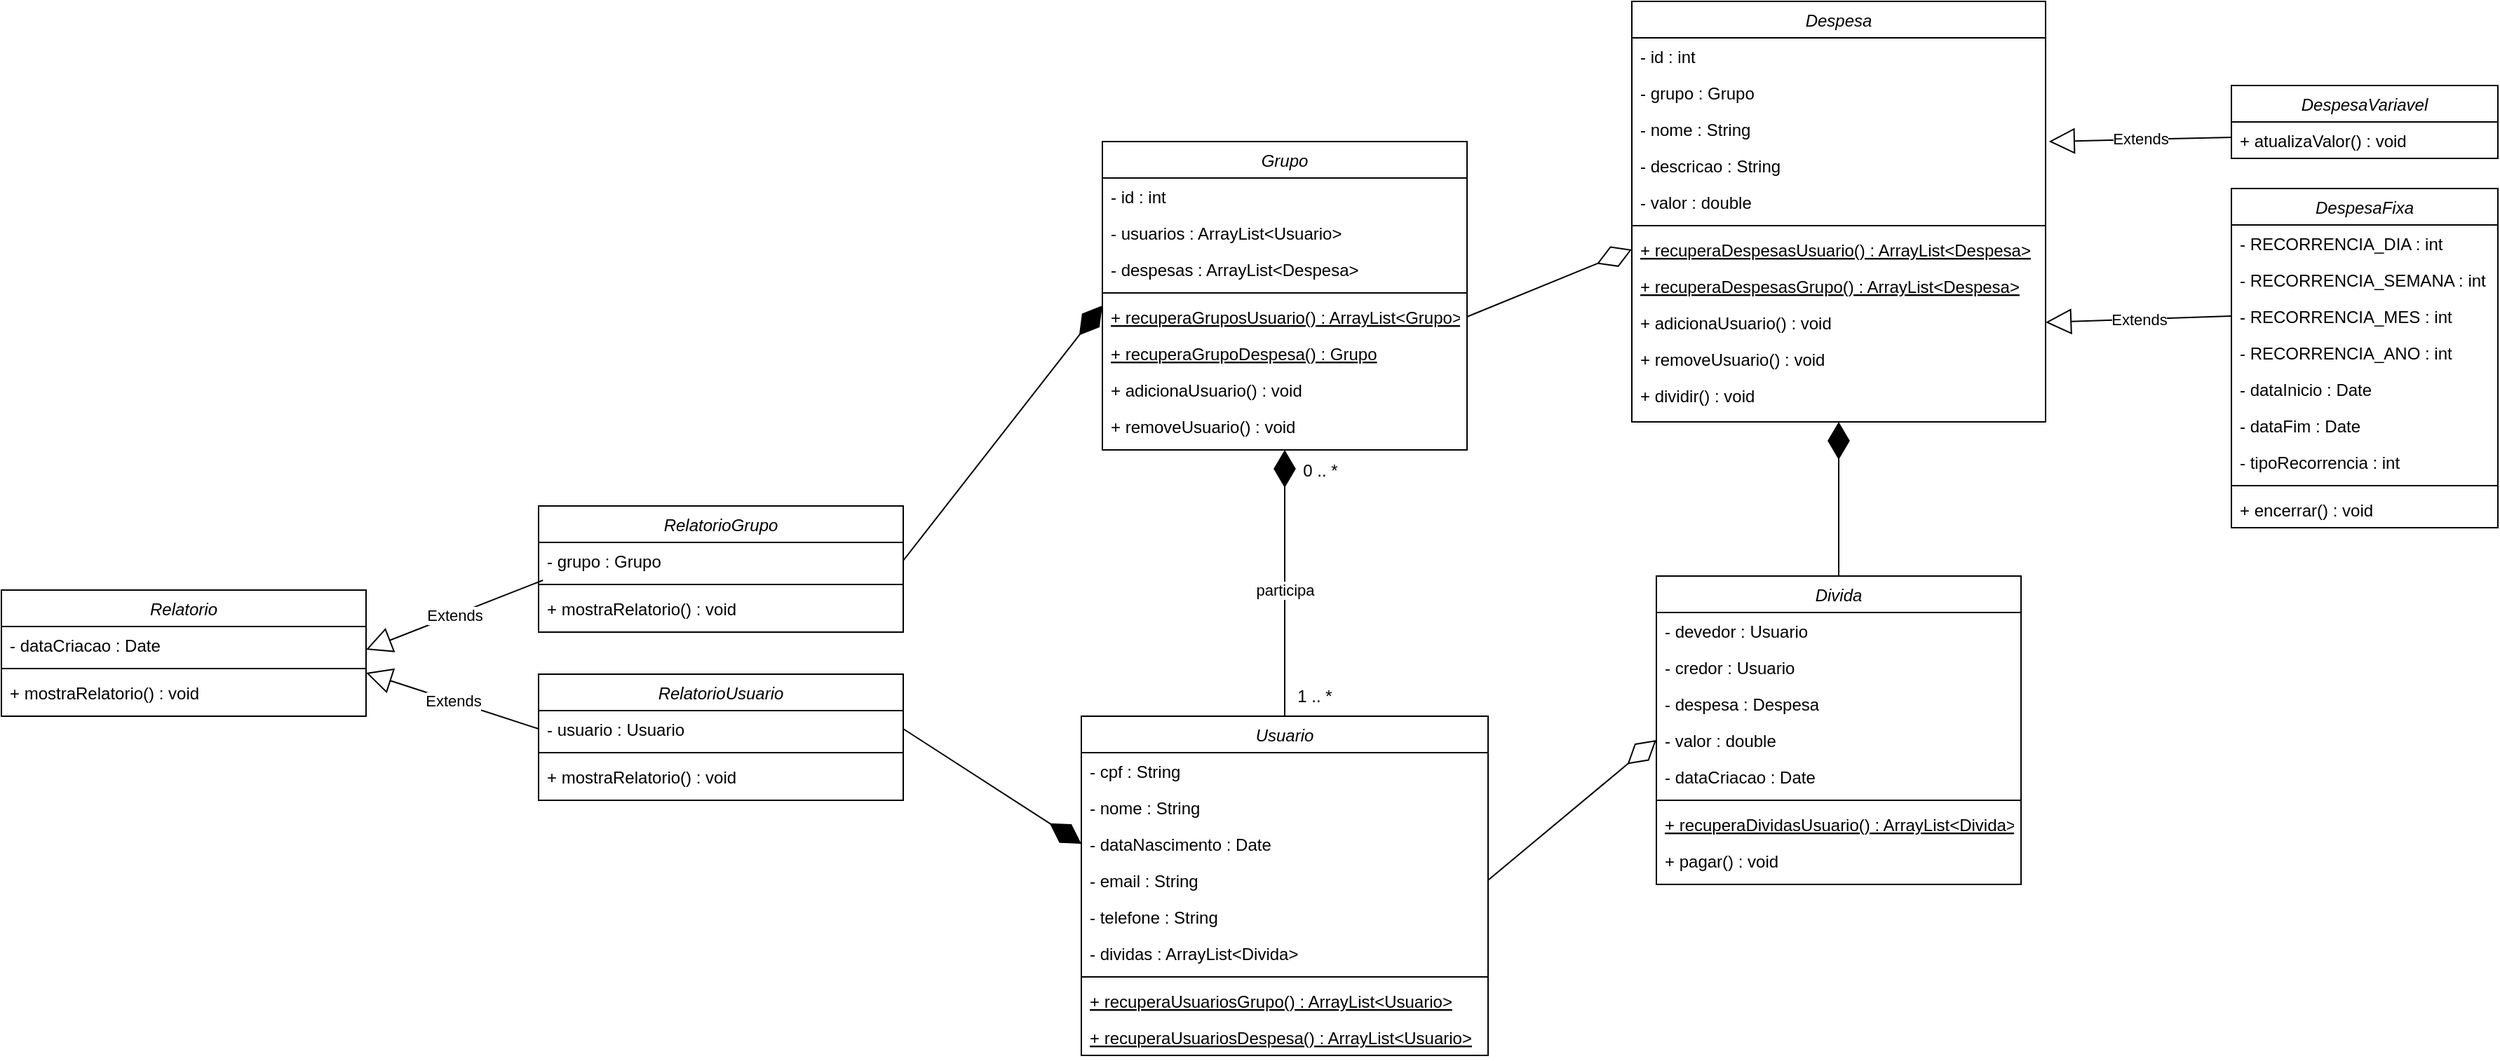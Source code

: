 <mxfile version="24.8.4">
  <diagram id="C5RBs43oDa-KdzZeNtuy" name="Page-1">
    <mxGraphModel dx="2220" dy="763" grid="1" gridSize="10" guides="1" tooltips="1" connect="1" arrows="1" fold="1" page="1" pageScale="1" pageWidth="827" pageHeight="1169" math="0" shadow="0">
      <root>
        <mxCell id="WIyWlLk6GJQsqaUBKTNV-0" />
        <mxCell id="WIyWlLk6GJQsqaUBKTNV-1" parent="WIyWlLk6GJQsqaUBKTNV-0" />
        <mxCell id="zkfFHV4jXpPFQw0GAbJ--0" value="Usuario" style="swimlane;fontStyle=2;align=center;verticalAlign=top;childLayout=stackLayout;horizontal=1;startSize=26;horizontalStack=0;resizeParent=1;resizeLast=0;collapsible=1;marginBottom=0;rounded=0;shadow=0;strokeWidth=1;" parent="WIyWlLk6GJQsqaUBKTNV-1" vertex="1">
          <mxGeometry x="350" y="630" width="290" height="242" as="geometry">
            <mxRectangle x="230" y="140" width="160" height="26" as="alternateBounds" />
          </mxGeometry>
        </mxCell>
        <mxCell id="zkfFHV4jXpPFQw0GAbJ--2" value="- cpf : String" style="text;align=left;verticalAlign=top;spacingLeft=4;spacingRight=4;overflow=hidden;rotatable=0;points=[[0,0.5],[1,0.5]];portConstraint=eastwest;rounded=0;shadow=0;html=0;" parent="zkfFHV4jXpPFQw0GAbJ--0" vertex="1">
          <mxGeometry y="26" width="290" height="26" as="geometry" />
        </mxCell>
        <mxCell id="zkfFHV4jXpPFQw0GAbJ--3" value="- nome : String" style="text;align=left;verticalAlign=top;spacingLeft=4;spacingRight=4;overflow=hidden;rotatable=0;points=[[0,0.5],[1,0.5]];portConstraint=eastwest;rounded=0;shadow=0;html=0;" parent="zkfFHV4jXpPFQw0GAbJ--0" vertex="1">
          <mxGeometry y="52" width="290" height="26" as="geometry" />
        </mxCell>
        <mxCell id="z_bwb70eLgM8Aj96mbFV-0" value="- dataNascimento : Date" style="text;align=left;verticalAlign=top;spacingLeft=4;spacingRight=4;overflow=hidden;rotatable=0;points=[[0,0.5],[1,0.5]];portConstraint=eastwest;rounded=0;shadow=0;html=0;" vertex="1" parent="zkfFHV4jXpPFQw0GAbJ--0">
          <mxGeometry y="78" width="290" height="26" as="geometry" />
        </mxCell>
        <mxCell id="z_bwb70eLgM8Aj96mbFV-1" value="- email : String" style="text;align=left;verticalAlign=top;spacingLeft=4;spacingRight=4;overflow=hidden;rotatable=0;points=[[0,0.5],[1,0.5]];portConstraint=eastwest;rounded=0;shadow=0;html=0;" vertex="1" parent="zkfFHV4jXpPFQw0GAbJ--0">
          <mxGeometry y="104" width="290" height="26" as="geometry" />
        </mxCell>
        <mxCell id="z_bwb70eLgM8Aj96mbFV-2" value="- telefone : String" style="text;align=left;verticalAlign=top;spacingLeft=4;spacingRight=4;overflow=hidden;rotatable=0;points=[[0,0.5],[1,0.5]];portConstraint=eastwest;rounded=0;shadow=0;html=0;" vertex="1" parent="zkfFHV4jXpPFQw0GAbJ--0">
          <mxGeometry y="130" width="290" height="26" as="geometry" />
        </mxCell>
        <mxCell id="z_bwb70eLgM8Aj96mbFV-3" value="- dividas : ArrayList&lt;Divida&gt;" style="text;align=left;verticalAlign=top;spacingLeft=4;spacingRight=4;overflow=hidden;rotatable=0;points=[[0,0.5],[1,0.5]];portConstraint=eastwest;rounded=0;shadow=0;html=0;" vertex="1" parent="zkfFHV4jXpPFQw0GAbJ--0">
          <mxGeometry y="156" width="290" height="26" as="geometry" />
        </mxCell>
        <mxCell id="zkfFHV4jXpPFQw0GAbJ--4" value="" style="line;html=1;strokeWidth=1;align=left;verticalAlign=middle;spacingTop=-1;spacingLeft=3;spacingRight=3;rotatable=0;labelPosition=right;points=[];portConstraint=eastwest;" parent="zkfFHV4jXpPFQw0GAbJ--0" vertex="1">
          <mxGeometry y="182" width="290" height="8" as="geometry" />
        </mxCell>
        <mxCell id="z_bwb70eLgM8Aj96mbFV-4" value="+ recuperaUsuariosGrupo() : ArrayList&lt;Usuario&gt;" style="text;align=left;verticalAlign=top;spacingLeft=4;spacingRight=4;overflow=hidden;rotatable=0;points=[[0,0.5],[1,0.5]];portConstraint=eastwest;fontStyle=4" vertex="1" parent="zkfFHV4jXpPFQw0GAbJ--0">
          <mxGeometry y="190" width="290" height="26" as="geometry" />
        </mxCell>
        <mxCell id="zkfFHV4jXpPFQw0GAbJ--5" value="+ recuperaUsuariosDespesa() : ArrayList&lt;Usuario&gt;" style="text;align=left;verticalAlign=top;spacingLeft=4;spacingRight=4;overflow=hidden;rotatable=0;points=[[0,0.5],[1,0.5]];portConstraint=eastwest;fontStyle=4" parent="zkfFHV4jXpPFQw0GAbJ--0" vertex="1">
          <mxGeometry y="216" width="290" height="26" as="geometry" />
        </mxCell>
        <mxCell id="z_bwb70eLgM8Aj96mbFV-6" value="Grupo" style="swimlane;fontStyle=2;align=center;verticalAlign=top;childLayout=stackLayout;horizontal=1;startSize=26;horizontalStack=0;resizeParent=1;resizeLast=0;collapsible=1;marginBottom=0;rounded=0;shadow=0;strokeWidth=1;" vertex="1" parent="WIyWlLk6GJQsqaUBKTNV-1">
          <mxGeometry x="365" y="220" width="260" height="220" as="geometry">
            <mxRectangle x="230" y="140" width="160" height="26" as="alternateBounds" />
          </mxGeometry>
        </mxCell>
        <mxCell id="z_bwb70eLgM8Aj96mbFV-7" value="- id : int" style="text;align=left;verticalAlign=top;spacingLeft=4;spacingRight=4;overflow=hidden;rotatable=0;points=[[0,0.5],[1,0.5]];portConstraint=eastwest;rounded=0;shadow=0;html=0;" vertex="1" parent="z_bwb70eLgM8Aj96mbFV-6">
          <mxGeometry y="26" width="260" height="26" as="geometry" />
        </mxCell>
        <mxCell id="z_bwb70eLgM8Aj96mbFV-8" value="- usuarios : ArrayList&lt;Usuario&gt;" style="text;align=left;verticalAlign=top;spacingLeft=4;spacingRight=4;overflow=hidden;rotatable=0;points=[[0,0.5],[1,0.5]];portConstraint=eastwest;rounded=0;shadow=0;html=0;" vertex="1" parent="z_bwb70eLgM8Aj96mbFV-6">
          <mxGeometry y="52" width="260" height="26" as="geometry" />
        </mxCell>
        <mxCell id="z_bwb70eLgM8Aj96mbFV-9" value="- despesas : ArrayList&lt;Despesa&gt;" style="text;align=left;verticalAlign=top;spacingLeft=4;spacingRight=4;overflow=hidden;rotatable=0;points=[[0,0.5],[1,0.5]];portConstraint=eastwest;rounded=0;shadow=0;html=0;" vertex="1" parent="z_bwb70eLgM8Aj96mbFV-6">
          <mxGeometry y="78" width="260" height="26" as="geometry" />
        </mxCell>
        <mxCell id="z_bwb70eLgM8Aj96mbFV-13" value="" style="line;html=1;strokeWidth=1;align=left;verticalAlign=middle;spacingTop=-1;spacingLeft=3;spacingRight=3;rotatable=0;labelPosition=right;points=[];portConstraint=eastwest;" vertex="1" parent="z_bwb70eLgM8Aj96mbFV-6">
          <mxGeometry y="104" width="260" height="8" as="geometry" />
        </mxCell>
        <mxCell id="z_bwb70eLgM8Aj96mbFV-14" value="+ recuperaGruposUsuario() : ArrayList&lt;Grupo&gt;" style="text;align=left;verticalAlign=top;spacingLeft=4;spacingRight=4;overflow=hidden;rotatable=0;points=[[0,0.5],[1,0.5]];portConstraint=eastwest;fontStyle=4" vertex="1" parent="z_bwb70eLgM8Aj96mbFV-6">
          <mxGeometry y="112" width="260" height="26" as="geometry" />
        </mxCell>
        <mxCell id="z_bwb70eLgM8Aj96mbFV-16" value="+ recuperaGrupoDespesa() : Grupo" style="text;align=left;verticalAlign=top;spacingLeft=4;spacingRight=4;overflow=hidden;rotatable=0;points=[[0,0.5],[1,0.5]];portConstraint=eastwest;fontStyle=4" vertex="1" parent="z_bwb70eLgM8Aj96mbFV-6">
          <mxGeometry y="138" width="260" height="26" as="geometry" />
        </mxCell>
        <mxCell id="z_bwb70eLgM8Aj96mbFV-17" value="+ adicionaUsuario() : void" style="text;align=left;verticalAlign=top;spacingLeft=4;spacingRight=4;overflow=hidden;rotatable=0;points=[[0,0.5],[1,0.5]];portConstraint=eastwest;fontStyle=0" vertex="1" parent="z_bwb70eLgM8Aj96mbFV-6">
          <mxGeometry y="164" width="260" height="26" as="geometry" />
        </mxCell>
        <mxCell id="z_bwb70eLgM8Aj96mbFV-15" value="+ removeUsuario() : void" style="text;align=left;verticalAlign=top;spacingLeft=4;spacingRight=4;overflow=hidden;rotatable=0;points=[[0,0.5],[1,0.5]];portConstraint=eastwest;fontStyle=0" vertex="1" parent="z_bwb70eLgM8Aj96mbFV-6">
          <mxGeometry y="190" width="260" height="26" as="geometry" />
        </mxCell>
        <mxCell id="z_bwb70eLgM8Aj96mbFV-18" value="Despesa" style="swimlane;fontStyle=2;align=center;verticalAlign=top;childLayout=stackLayout;horizontal=1;startSize=26;horizontalStack=0;resizeParent=1;resizeLast=0;collapsible=1;marginBottom=0;rounded=0;shadow=0;strokeWidth=1;" vertex="1" parent="WIyWlLk6GJQsqaUBKTNV-1">
          <mxGeometry x="742.5" y="120" width="295" height="300" as="geometry">
            <mxRectangle x="230" y="140" width="160" height="26" as="alternateBounds" />
          </mxGeometry>
        </mxCell>
        <mxCell id="z_bwb70eLgM8Aj96mbFV-32" value="- id : int" style="text;align=left;verticalAlign=top;spacingLeft=4;spacingRight=4;overflow=hidden;rotatable=0;points=[[0,0.5],[1,0.5]];portConstraint=eastwest;rounded=0;shadow=0;html=0;" vertex="1" parent="z_bwb70eLgM8Aj96mbFV-18">
          <mxGeometry y="26" width="295" height="26" as="geometry" />
        </mxCell>
        <mxCell id="z_bwb70eLgM8Aj96mbFV-20" value="- grupo : Grupo" style="text;align=left;verticalAlign=top;spacingLeft=4;spacingRight=4;overflow=hidden;rotatable=0;points=[[0,0.5],[1,0.5]];portConstraint=eastwest;rounded=0;shadow=0;html=0;" vertex="1" parent="z_bwb70eLgM8Aj96mbFV-18">
          <mxGeometry y="52" width="295" height="26" as="geometry" />
        </mxCell>
        <mxCell id="z_bwb70eLgM8Aj96mbFV-21" value="- nome : String" style="text;align=left;verticalAlign=top;spacingLeft=4;spacingRight=4;overflow=hidden;rotatable=0;points=[[0,0.5],[1,0.5]];portConstraint=eastwest;rounded=0;shadow=0;html=0;" vertex="1" parent="z_bwb70eLgM8Aj96mbFV-18">
          <mxGeometry y="78" width="295" height="26" as="geometry" />
        </mxCell>
        <mxCell id="z_bwb70eLgM8Aj96mbFV-22" value="- descricao : String" style="text;align=left;verticalAlign=top;spacingLeft=4;spacingRight=4;overflow=hidden;rotatable=0;points=[[0,0.5],[1,0.5]];portConstraint=eastwest;rounded=0;shadow=0;html=0;" vertex="1" parent="z_bwb70eLgM8Aj96mbFV-18">
          <mxGeometry y="104" width="295" height="26" as="geometry" />
        </mxCell>
        <mxCell id="z_bwb70eLgM8Aj96mbFV-23" value="- valor : double" style="text;align=left;verticalAlign=top;spacingLeft=4;spacingRight=4;overflow=hidden;rotatable=0;points=[[0,0.5],[1,0.5]];portConstraint=eastwest;rounded=0;shadow=0;html=0;" vertex="1" parent="z_bwb70eLgM8Aj96mbFV-18">
          <mxGeometry y="130" width="295" height="26" as="geometry" />
        </mxCell>
        <mxCell id="z_bwb70eLgM8Aj96mbFV-25" value="" style="line;html=1;strokeWidth=1;align=left;verticalAlign=middle;spacingTop=-1;spacingLeft=3;spacingRight=3;rotatable=0;labelPosition=right;points=[];portConstraint=eastwest;" vertex="1" parent="z_bwb70eLgM8Aj96mbFV-18">
          <mxGeometry y="156" width="295" height="8" as="geometry" />
        </mxCell>
        <mxCell id="z_bwb70eLgM8Aj96mbFV-26" value="+ recuperaDespesasUsuario() : ArrayList&lt;Despesa&gt;" style="text;align=left;verticalAlign=top;spacingLeft=4;spacingRight=4;overflow=hidden;rotatable=0;points=[[0,0.5],[1,0.5]];portConstraint=eastwest;fontStyle=4" vertex="1" parent="z_bwb70eLgM8Aj96mbFV-18">
          <mxGeometry y="164" width="295" height="26" as="geometry" />
        </mxCell>
        <mxCell id="z_bwb70eLgM8Aj96mbFV-27" value="+ recuperaDespesasGrupo() : ArrayList&lt;Despesa&gt;" style="text;align=left;verticalAlign=top;spacingLeft=4;spacingRight=4;overflow=hidden;rotatable=0;points=[[0,0.5],[1,0.5]];portConstraint=eastwest;fontStyle=4" vertex="1" parent="z_bwb70eLgM8Aj96mbFV-18">
          <mxGeometry y="190" width="295" height="26" as="geometry" />
        </mxCell>
        <mxCell id="z_bwb70eLgM8Aj96mbFV-28" value="+ adicionaUsuario() : void" style="text;align=left;verticalAlign=top;spacingLeft=4;spacingRight=4;overflow=hidden;rotatable=0;points=[[0,0.5],[1,0.5]];portConstraint=eastwest;fontStyle=0" vertex="1" parent="z_bwb70eLgM8Aj96mbFV-18">
          <mxGeometry y="216" width="295" height="26" as="geometry" />
        </mxCell>
        <mxCell id="z_bwb70eLgM8Aj96mbFV-29" value="+ removeUsuario() : void" style="text;align=left;verticalAlign=top;spacingLeft=4;spacingRight=4;overflow=hidden;rotatable=0;points=[[0,0.5],[1,0.5]];portConstraint=eastwest;fontStyle=0" vertex="1" parent="z_bwb70eLgM8Aj96mbFV-18">
          <mxGeometry y="242" width="295" height="26" as="geometry" />
        </mxCell>
        <mxCell id="z_bwb70eLgM8Aj96mbFV-30" value="+ dividir() : void" style="text;align=left;verticalAlign=top;spacingLeft=4;spacingRight=4;overflow=hidden;rotatable=0;points=[[0,0.5],[1,0.5]];portConstraint=eastwest;fontStyle=0" vertex="1" parent="z_bwb70eLgM8Aj96mbFV-18">
          <mxGeometry y="268" width="295" height="26" as="geometry" />
        </mxCell>
        <mxCell id="z_bwb70eLgM8Aj96mbFV-33" value="DespesaFixa" style="swimlane;fontStyle=2;align=center;verticalAlign=top;childLayout=stackLayout;horizontal=1;startSize=26;horizontalStack=0;resizeParent=1;resizeLast=0;collapsible=1;marginBottom=0;rounded=0;shadow=0;strokeWidth=1;" vertex="1" parent="WIyWlLk6GJQsqaUBKTNV-1">
          <mxGeometry x="1170" y="253.5" width="190" height="242" as="geometry">
            <mxRectangle x="230" y="140" width="160" height="26" as="alternateBounds" />
          </mxGeometry>
        </mxCell>
        <mxCell id="z_bwb70eLgM8Aj96mbFV-34" value="- RECORRENCIA_DIA : int" style="text;align=left;verticalAlign=top;spacingLeft=4;spacingRight=4;overflow=hidden;rotatable=0;points=[[0,0.5],[1,0.5]];portConstraint=eastwest;rounded=0;shadow=0;html=0;" vertex="1" parent="z_bwb70eLgM8Aj96mbFV-33">
          <mxGeometry y="26" width="190" height="26" as="geometry" />
        </mxCell>
        <mxCell id="z_bwb70eLgM8Aj96mbFV-35" value="- RECORRENCIA_SEMANA : int" style="text;align=left;verticalAlign=top;spacingLeft=4;spacingRight=4;overflow=hidden;rotatable=0;points=[[0,0.5],[1,0.5]];portConstraint=eastwest;rounded=0;shadow=0;html=0;" vertex="1" parent="z_bwb70eLgM8Aj96mbFV-33">
          <mxGeometry y="52" width="190" height="26" as="geometry" />
        </mxCell>
        <mxCell id="z_bwb70eLgM8Aj96mbFV-36" value="- RECORRENCIA_MES : int" style="text;align=left;verticalAlign=top;spacingLeft=4;spacingRight=4;overflow=hidden;rotatable=0;points=[[0,0.5],[1,0.5]];portConstraint=eastwest;rounded=0;shadow=0;html=0;" vertex="1" parent="z_bwb70eLgM8Aj96mbFV-33">
          <mxGeometry y="78" width="190" height="26" as="geometry" />
        </mxCell>
        <mxCell id="z_bwb70eLgM8Aj96mbFV-37" value="- RECORRENCIA_ANO : int" style="text;align=left;verticalAlign=top;spacingLeft=4;spacingRight=4;overflow=hidden;rotatable=0;points=[[0,0.5],[1,0.5]];portConstraint=eastwest;rounded=0;shadow=0;html=0;" vertex="1" parent="z_bwb70eLgM8Aj96mbFV-33">
          <mxGeometry y="104" width="190" height="26" as="geometry" />
        </mxCell>
        <mxCell id="z_bwb70eLgM8Aj96mbFV-46" value="- dataInicio : Date" style="text;align=left;verticalAlign=top;spacingLeft=4;spacingRight=4;overflow=hidden;rotatable=0;points=[[0,0.5],[1,0.5]];portConstraint=eastwest;rounded=0;shadow=0;html=0;" vertex="1" parent="z_bwb70eLgM8Aj96mbFV-33">
          <mxGeometry y="130" width="190" height="26" as="geometry" />
        </mxCell>
        <mxCell id="z_bwb70eLgM8Aj96mbFV-47" value="- dataFim : Date" style="text;align=left;verticalAlign=top;spacingLeft=4;spacingRight=4;overflow=hidden;rotatable=0;points=[[0,0.5],[1,0.5]];portConstraint=eastwest;rounded=0;shadow=0;html=0;" vertex="1" parent="z_bwb70eLgM8Aj96mbFV-33">
          <mxGeometry y="156" width="190" height="26" as="geometry" />
        </mxCell>
        <mxCell id="z_bwb70eLgM8Aj96mbFV-48" value="- tipoRecorrencia : int" style="text;align=left;verticalAlign=top;spacingLeft=4;spacingRight=4;overflow=hidden;rotatable=0;points=[[0,0.5],[1,0.5]];portConstraint=eastwest;rounded=0;shadow=0;html=0;" vertex="1" parent="z_bwb70eLgM8Aj96mbFV-33">
          <mxGeometry y="182" width="190" height="26" as="geometry" />
        </mxCell>
        <mxCell id="z_bwb70eLgM8Aj96mbFV-39" value="" style="line;html=1;strokeWidth=1;align=left;verticalAlign=middle;spacingTop=-1;spacingLeft=3;spacingRight=3;rotatable=0;labelPosition=right;points=[];portConstraint=eastwest;" vertex="1" parent="z_bwb70eLgM8Aj96mbFV-33">
          <mxGeometry y="208" width="190" height="8" as="geometry" />
        </mxCell>
        <mxCell id="z_bwb70eLgM8Aj96mbFV-42" value="+ encerrar() : void" style="text;align=left;verticalAlign=top;spacingLeft=4;spacingRight=4;overflow=hidden;rotatable=0;points=[[0,0.5],[1,0.5]];portConstraint=eastwest;fontStyle=0" vertex="1" parent="z_bwb70eLgM8Aj96mbFV-33">
          <mxGeometry y="216" width="190" height="26" as="geometry" />
        </mxCell>
        <mxCell id="z_bwb70eLgM8Aj96mbFV-49" value="DespesaVariavel" style="swimlane;fontStyle=2;align=center;verticalAlign=top;childLayout=stackLayout;horizontal=1;startSize=26;horizontalStack=0;resizeParent=1;resizeLast=0;collapsible=1;marginBottom=0;rounded=0;shadow=0;strokeWidth=1;" vertex="1" parent="WIyWlLk6GJQsqaUBKTNV-1">
          <mxGeometry x="1170" y="180" width="190" height="52" as="geometry">
            <mxRectangle x="230" y="140" width="160" height="26" as="alternateBounds" />
          </mxGeometry>
        </mxCell>
        <mxCell id="z_bwb70eLgM8Aj96mbFV-58" value="+ atualizaValor() : void" style="text;align=left;verticalAlign=top;spacingLeft=4;spacingRight=4;overflow=hidden;rotatable=0;points=[[0,0.5],[1,0.5]];portConstraint=eastwest;fontStyle=0" vertex="1" parent="z_bwb70eLgM8Aj96mbFV-49">
          <mxGeometry y="26" width="190" height="22" as="geometry" />
        </mxCell>
        <mxCell id="z_bwb70eLgM8Aj96mbFV-59" value="Divida" style="swimlane;fontStyle=2;align=center;verticalAlign=top;childLayout=stackLayout;horizontal=1;startSize=26;horizontalStack=0;resizeParent=1;resizeLast=0;collapsible=1;marginBottom=0;rounded=0;shadow=0;strokeWidth=1;" vertex="1" parent="WIyWlLk6GJQsqaUBKTNV-1">
          <mxGeometry x="760" y="530" width="260" height="220" as="geometry">
            <mxRectangle x="230" y="140" width="160" height="26" as="alternateBounds" />
          </mxGeometry>
        </mxCell>
        <mxCell id="z_bwb70eLgM8Aj96mbFV-60" value="- devedor : Usuario" style="text;align=left;verticalAlign=top;spacingLeft=4;spacingRight=4;overflow=hidden;rotatable=0;points=[[0,0.5],[1,0.5]];portConstraint=eastwest;rounded=0;shadow=0;html=0;" vertex="1" parent="z_bwb70eLgM8Aj96mbFV-59">
          <mxGeometry y="26" width="260" height="26" as="geometry" />
        </mxCell>
        <mxCell id="z_bwb70eLgM8Aj96mbFV-61" value="- credor : Usuario" style="text;align=left;verticalAlign=top;spacingLeft=4;spacingRight=4;overflow=hidden;rotatable=0;points=[[0,0.5],[1,0.5]];portConstraint=eastwest;rounded=0;shadow=0;html=0;" vertex="1" parent="z_bwb70eLgM8Aj96mbFV-59">
          <mxGeometry y="52" width="260" height="26" as="geometry" />
        </mxCell>
        <mxCell id="z_bwb70eLgM8Aj96mbFV-62" value="- despesa : Despesa" style="text;align=left;verticalAlign=top;spacingLeft=4;spacingRight=4;overflow=hidden;rotatable=0;points=[[0,0.5],[1,0.5]];portConstraint=eastwest;rounded=0;shadow=0;html=0;" vertex="1" parent="z_bwb70eLgM8Aj96mbFV-59">
          <mxGeometry y="78" width="260" height="26" as="geometry" />
        </mxCell>
        <mxCell id="z_bwb70eLgM8Aj96mbFV-63" value="- valor : double" style="text;align=left;verticalAlign=top;spacingLeft=4;spacingRight=4;overflow=hidden;rotatable=0;points=[[0,0.5],[1,0.5]];portConstraint=eastwest;rounded=0;shadow=0;html=0;" vertex="1" parent="z_bwb70eLgM8Aj96mbFV-59">
          <mxGeometry y="104" width="260" height="26" as="geometry" />
        </mxCell>
        <mxCell id="z_bwb70eLgM8Aj96mbFV-64" value="- dataCriacao : Date" style="text;align=left;verticalAlign=top;spacingLeft=4;spacingRight=4;overflow=hidden;rotatable=0;points=[[0,0.5],[1,0.5]];portConstraint=eastwest;rounded=0;shadow=0;html=0;" vertex="1" parent="z_bwb70eLgM8Aj96mbFV-59">
          <mxGeometry y="130" width="260" height="26" as="geometry" />
        </mxCell>
        <mxCell id="z_bwb70eLgM8Aj96mbFV-67" value="" style="line;html=1;strokeWidth=1;align=left;verticalAlign=middle;spacingTop=-1;spacingLeft=3;spacingRight=3;rotatable=0;labelPosition=right;points=[];portConstraint=eastwest;" vertex="1" parent="z_bwb70eLgM8Aj96mbFV-59">
          <mxGeometry y="156" width="260" height="8" as="geometry" />
        </mxCell>
        <mxCell id="z_bwb70eLgM8Aj96mbFV-68" value="+ recuperaDividasUsuario() : ArrayList&lt;Divida&gt;" style="text;align=left;verticalAlign=top;spacingLeft=4;spacingRight=4;overflow=hidden;rotatable=0;points=[[0,0.5],[1,0.5]];portConstraint=eastwest;fontStyle=4" vertex="1" parent="z_bwb70eLgM8Aj96mbFV-59">
          <mxGeometry y="164" width="260" height="26" as="geometry" />
        </mxCell>
        <mxCell id="z_bwb70eLgM8Aj96mbFV-69" value="+ pagar() : void" style="text;align=left;verticalAlign=top;spacingLeft=4;spacingRight=4;overflow=hidden;rotatable=0;points=[[0,0.5],[1,0.5]];portConstraint=eastwest;fontStyle=0" vertex="1" parent="z_bwb70eLgM8Aj96mbFV-59">
          <mxGeometry y="190" width="260" height="26" as="geometry" />
        </mxCell>
        <mxCell id="z_bwb70eLgM8Aj96mbFV-70" value="Relatorio" style="swimlane;fontStyle=2;align=center;verticalAlign=top;childLayout=stackLayout;horizontal=1;startSize=26;horizontalStack=0;resizeParent=1;resizeLast=0;collapsible=1;marginBottom=0;rounded=0;shadow=0;strokeWidth=1;" vertex="1" parent="WIyWlLk6GJQsqaUBKTNV-1">
          <mxGeometry x="-420" y="540" width="260" height="90" as="geometry">
            <mxRectangle x="230" y="140" width="160" height="26" as="alternateBounds" />
          </mxGeometry>
        </mxCell>
        <mxCell id="z_bwb70eLgM8Aj96mbFV-71" value="- dataCriacao : Date" style="text;align=left;verticalAlign=top;spacingLeft=4;spacingRight=4;overflow=hidden;rotatable=0;points=[[0,0.5],[1,0.5]];portConstraint=eastwest;rounded=0;shadow=0;html=0;" vertex="1" parent="z_bwb70eLgM8Aj96mbFV-70">
          <mxGeometry y="26" width="260" height="26" as="geometry" />
        </mxCell>
        <mxCell id="z_bwb70eLgM8Aj96mbFV-76" value="" style="line;html=1;strokeWidth=1;align=left;verticalAlign=middle;spacingTop=-1;spacingLeft=3;spacingRight=3;rotatable=0;labelPosition=right;points=[];portConstraint=eastwest;" vertex="1" parent="z_bwb70eLgM8Aj96mbFV-70">
          <mxGeometry y="52" width="260" height="8" as="geometry" />
        </mxCell>
        <mxCell id="z_bwb70eLgM8Aj96mbFV-78" value="+ mostraRelatorio() : void" style="text;align=left;verticalAlign=top;spacingLeft=4;spacingRight=4;overflow=hidden;rotatable=0;points=[[0,0.5],[1,0.5]];portConstraint=eastwest;fontStyle=0" vertex="1" parent="z_bwb70eLgM8Aj96mbFV-70">
          <mxGeometry y="60" width="260" height="26" as="geometry" />
        </mxCell>
        <mxCell id="z_bwb70eLgM8Aj96mbFV-79" value="RelatorioUsuario" style="swimlane;fontStyle=2;align=center;verticalAlign=top;childLayout=stackLayout;horizontal=1;startSize=26;horizontalStack=0;resizeParent=1;resizeLast=0;collapsible=1;marginBottom=0;rounded=0;shadow=0;strokeWidth=1;" vertex="1" parent="WIyWlLk6GJQsqaUBKTNV-1">
          <mxGeometry x="-37" y="600" width="260" height="90" as="geometry">
            <mxRectangle x="230" y="140" width="160" height="26" as="alternateBounds" />
          </mxGeometry>
        </mxCell>
        <mxCell id="z_bwb70eLgM8Aj96mbFV-80" value="- usuario : Usuario" style="text;align=left;verticalAlign=top;spacingLeft=4;spacingRight=4;overflow=hidden;rotatable=0;points=[[0,0.5],[1,0.5]];portConstraint=eastwest;rounded=0;shadow=0;html=0;" vertex="1" parent="z_bwb70eLgM8Aj96mbFV-79">
          <mxGeometry y="26" width="260" height="26" as="geometry" />
        </mxCell>
        <mxCell id="z_bwb70eLgM8Aj96mbFV-81" value="" style="line;html=1;strokeWidth=1;align=left;verticalAlign=middle;spacingTop=-1;spacingLeft=3;spacingRight=3;rotatable=0;labelPosition=right;points=[];portConstraint=eastwest;" vertex="1" parent="z_bwb70eLgM8Aj96mbFV-79">
          <mxGeometry y="52" width="260" height="8" as="geometry" />
        </mxCell>
        <mxCell id="z_bwb70eLgM8Aj96mbFV-82" value="+ mostraRelatorio() : void" style="text;align=left;verticalAlign=top;spacingLeft=4;spacingRight=4;overflow=hidden;rotatable=0;points=[[0,0.5],[1,0.5]];portConstraint=eastwest;fontStyle=0" vertex="1" parent="z_bwb70eLgM8Aj96mbFV-79">
          <mxGeometry y="60" width="260" height="26" as="geometry" />
        </mxCell>
        <mxCell id="z_bwb70eLgM8Aj96mbFV-83" value="RelatorioGrupo" style="swimlane;fontStyle=2;align=center;verticalAlign=top;childLayout=stackLayout;horizontal=1;startSize=26;horizontalStack=0;resizeParent=1;resizeLast=0;collapsible=1;marginBottom=0;rounded=0;shadow=0;strokeWidth=1;" vertex="1" parent="WIyWlLk6GJQsqaUBKTNV-1">
          <mxGeometry x="-37" y="480" width="260" height="90" as="geometry">
            <mxRectangle x="230" y="140" width="160" height="26" as="alternateBounds" />
          </mxGeometry>
        </mxCell>
        <mxCell id="z_bwb70eLgM8Aj96mbFV-84" value="- grupo : Grupo" style="text;align=left;verticalAlign=top;spacingLeft=4;spacingRight=4;overflow=hidden;rotatable=0;points=[[0,0.5],[1,0.5]];portConstraint=eastwest;rounded=0;shadow=0;html=0;" vertex="1" parent="z_bwb70eLgM8Aj96mbFV-83">
          <mxGeometry y="26" width="260" height="26" as="geometry" />
        </mxCell>
        <mxCell id="z_bwb70eLgM8Aj96mbFV-85" value="" style="line;html=1;strokeWidth=1;align=left;verticalAlign=middle;spacingTop=-1;spacingLeft=3;spacingRight=3;rotatable=0;labelPosition=right;points=[];portConstraint=eastwest;" vertex="1" parent="z_bwb70eLgM8Aj96mbFV-83">
          <mxGeometry y="52" width="260" height="8" as="geometry" />
        </mxCell>
        <mxCell id="z_bwb70eLgM8Aj96mbFV-86" value="+ mostraRelatorio() : void" style="text;align=left;verticalAlign=top;spacingLeft=4;spacingRight=4;overflow=hidden;rotatable=0;points=[[0,0.5],[1,0.5]];portConstraint=eastwest;fontStyle=0" vertex="1" parent="z_bwb70eLgM8Aj96mbFV-83">
          <mxGeometry y="60" width="260" height="26" as="geometry" />
        </mxCell>
        <mxCell id="z_bwb70eLgM8Aj96mbFV-87" value="Extends" style="endArrow=block;endSize=16;endFill=0;html=1;rounded=0;exitX=0;exitY=0.5;exitDx=0;exitDy=0;entryX=1;entryY=0.5;entryDx=0;entryDy=0;" edge="1" parent="WIyWlLk6GJQsqaUBKTNV-1" source="z_bwb70eLgM8Aj96mbFV-80">
          <mxGeometry width="160" relative="1" as="geometry">
            <mxPoint x="-847" y="790" as="sourcePoint" />
            <mxPoint x="-160" y="599" as="targetPoint" />
          </mxGeometry>
        </mxCell>
        <mxCell id="z_bwb70eLgM8Aj96mbFV-88" value="Extends" style="endArrow=block;endSize=16;endFill=0;html=1;rounded=0;exitX=0.012;exitY=0.125;exitDx=0;exitDy=0;entryX=1;entryY=0.25;entryDx=0;entryDy=0;exitPerimeter=0;" edge="1" parent="WIyWlLk6GJQsqaUBKTNV-1" source="z_bwb70eLgM8Aj96mbFV-85">
          <mxGeometry width="160" relative="1" as="geometry">
            <mxPoint x="-152" y="722" as="sourcePoint" />
            <mxPoint x="-160" y="582.5" as="targetPoint" />
          </mxGeometry>
        </mxCell>
        <mxCell id="z_bwb70eLgM8Aj96mbFV-93" value="Extends" style="endArrow=block;endSize=16;endFill=0;html=1;rounded=0;exitX=0;exitY=0.5;exitDx=0;exitDy=0;entryX=1;entryY=0.5;entryDx=0;entryDy=0;" edge="1" parent="WIyWlLk6GJQsqaUBKTNV-1" source="z_bwb70eLgM8Aj96mbFV-36" target="z_bwb70eLgM8Aj96mbFV-28">
          <mxGeometry width="160" relative="1" as="geometry">
            <mxPoint x="1503" y="508.5" as="sourcePoint" />
            <mxPoint x="1465" y="265.5" as="targetPoint" />
          </mxGeometry>
        </mxCell>
        <mxCell id="z_bwb70eLgM8Aj96mbFV-95" value="Extends" style="endArrow=block;endSize=16;endFill=0;html=1;rounded=0;exitX=0;exitY=0.5;exitDx=0;exitDy=0;entryX=1.008;entryY=0.846;entryDx=0;entryDy=0;entryPerimeter=0;" edge="1" parent="WIyWlLk6GJQsqaUBKTNV-1" source="z_bwb70eLgM8Aj96mbFV-58" target="z_bwb70eLgM8Aj96mbFV-21">
          <mxGeometry width="160" relative="1" as="geometry">
            <mxPoint x="1360" y="136" as="sourcePoint" />
            <mxPoint x="1465" y="179.5" as="targetPoint" />
          </mxGeometry>
        </mxCell>
        <mxCell id="z_bwb70eLgM8Aj96mbFV-96" value="" style="endArrow=diamondThin;endFill=1;endSize=24;html=1;rounded=0;entryX=0;entryY=0.5;entryDx=0;entryDy=0;exitX=1;exitY=0.5;exitDx=0;exitDy=0;" edge="1" parent="WIyWlLk6GJQsqaUBKTNV-1" source="z_bwb70eLgM8Aj96mbFV-84">
          <mxGeometry width="160" relative="1" as="geometry">
            <mxPoint x="280" y="510" as="sourcePoint" />
            <mxPoint x="365" y="337" as="targetPoint" />
          </mxGeometry>
        </mxCell>
        <mxCell id="z_bwb70eLgM8Aj96mbFV-98" value="" style="endArrow=diamondThin;endFill=1;endSize=24;html=1;rounded=0;exitX=1;exitY=0.5;exitDx=0;exitDy=0;entryX=0;entryY=0.5;entryDx=0;entryDy=0;" edge="1" parent="WIyWlLk6GJQsqaUBKTNV-1" source="z_bwb70eLgM8Aj96mbFV-80" target="z_bwb70eLgM8Aj96mbFV-0">
          <mxGeometry width="160" relative="1" as="geometry">
            <mxPoint x="280" y="510" as="sourcePoint" />
            <mxPoint x="440" y="510" as="targetPoint" />
          </mxGeometry>
        </mxCell>
        <mxCell id="z_bwb70eLgM8Aj96mbFV-99" value="" style="endArrow=diamondThin;endFill=0;endSize=24;html=1;rounded=0;entryX=0;entryY=0.5;entryDx=0;entryDy=0;exitX=1;exitY=0.5;exitDx=0;exitDy=0;" edge="1" parent="WIyWlLk6GJQsqaUBKTNV-1" source="z_bwb70eLgM8Aj96mbFV-1" target="z_bwb70eLgM8Aj96mbFV-63">
          <mxGeometry width="160" relative="1" as="geometry">
            <mxPoint x="450" y="510" as="sourcePoint" />
            <mxPoint x="610" y="510" as="targetPoint" />
          </mxGeometry>
        </mxCell>
        <mxCell id="z_bwb70eLgM8Aj96mbFV-101" value="" style="endArrow=diamondThin;endFill=1;endSize=24;html=1;rounded=0;entryX=0.5;entryY=1;entryDx=0;entryDy=0;exitX=0.5;exitY=0;exitDx=0;exitDy=0;" edge="1" parent="WIyWlLk6GJQsqaUBKTNV-1" source="z_bwb70eLgM8Aj96mbFV-59" target="z_bwb70eLgM8Aj96mbFV-18">
          <mxGeometry width="160" relative="1" as="geometry">
            <mxPoint x="635" y="399" as="sourcePoint" />
            <mxPoint x="753" y="307" as="targetPoint" />
          </mxGeometry>
        </mxCell>
        <mxCell id="z_bwb70eLgM8Aj96mbFV-102" value="" style="endArrow=diamondThin;endFill=0;endSize=24;html=1;rounded=0;entryX=0;entryY=0.5;entryDx=0;entryDy=0;exitX=1;exitY=0.5;exitDx=0;exitDy=0;" edge="1" parent="WIyWlLk6GJQsqaUBKTNV-1" source="z_bwb70eLgM8Aj96mbFV-14" target="z_bwb70eLgM8Aj96mbFV-26">
          <mxGeometry width="160" relative="1" as="geometry">
            <mxPoint x="650" y="757" as="sourcePoint" />
            <mxPoint x="770" y="657" as="targetPoint" />
          </mxGeometry>
        </mxCell>
        <mxCell id="z_bwb70eLgM8Aj96mbFV-103" value="" style="endArrow=diamondThin;endFill=1;endSize=24;html=1;rounded=0;entryX=0.5;entryY=1;entryDx=0;entryDy=0;exitX=0.5;exitY=0;exitDx=0;exitDy=0;" edge="1" parent="WIyWlLk6GJQsqaUBKTNV-1" source="zkfFHV4jXpPFQw0GAbJ--0" target="z_bwb70eLgM8Aj96mbFV-6">
          <mxGeometry width="160" relative="1" as="geometry">
            <mxPoint x="233" y="529" as="sourcePoint" />
            <mxPoint x="375" y="347" as="targetPoint" />
          </mxGeometry>
        </mxCell>
        <mxCell id="z_bwb70eLgM8Aj96mbFV-104" value="participa" style="edgeLabel;html=1;align=center;verticalAlign=middle;resizable=0;points=[];" vertex="1" connectable="0" parent="z_bwb70eLgM8Aj96mbFV-103">
          <mxGeometry x="-0.053" y="-1" relative="1" as="geometry">
            <mxPoint x="-1" as="offset" />
          </mxGeometry>
        </mxCell>
        <mxCell id="z_bwb70eLgM8Aj96mbFV-105" value="1 .. *" style="text;html=1;align=center;verticalAlign=middle;resizable=0;points=[];autosize=1;strokeColor=none;fillColor=none;" vertex="1" parent="WIyWlLk6GJQsqaUBKTNV-1">
          <mxGeometry x="491" y="601" width="50" height="30" as="geometry" />
        </mxCell>
        <mxCell id="z_bwb70eLgM8Aj96mbFV-106" value="0 .. *" style="text;html=1;align=center;verticalAlign=middle;resizable=0;points=[];autosize=1;strokeColor=none;fillColor=none;" vertex="1" parent="WIyWlLk6GJQsqaUBKTNV-1">
          <mxGeometry x="495" y="440" width="50" height="30" as="geometry" />
        </mxCell>
      </root>
    </mxGraphModel>
  </diagram>
</mxfile>
